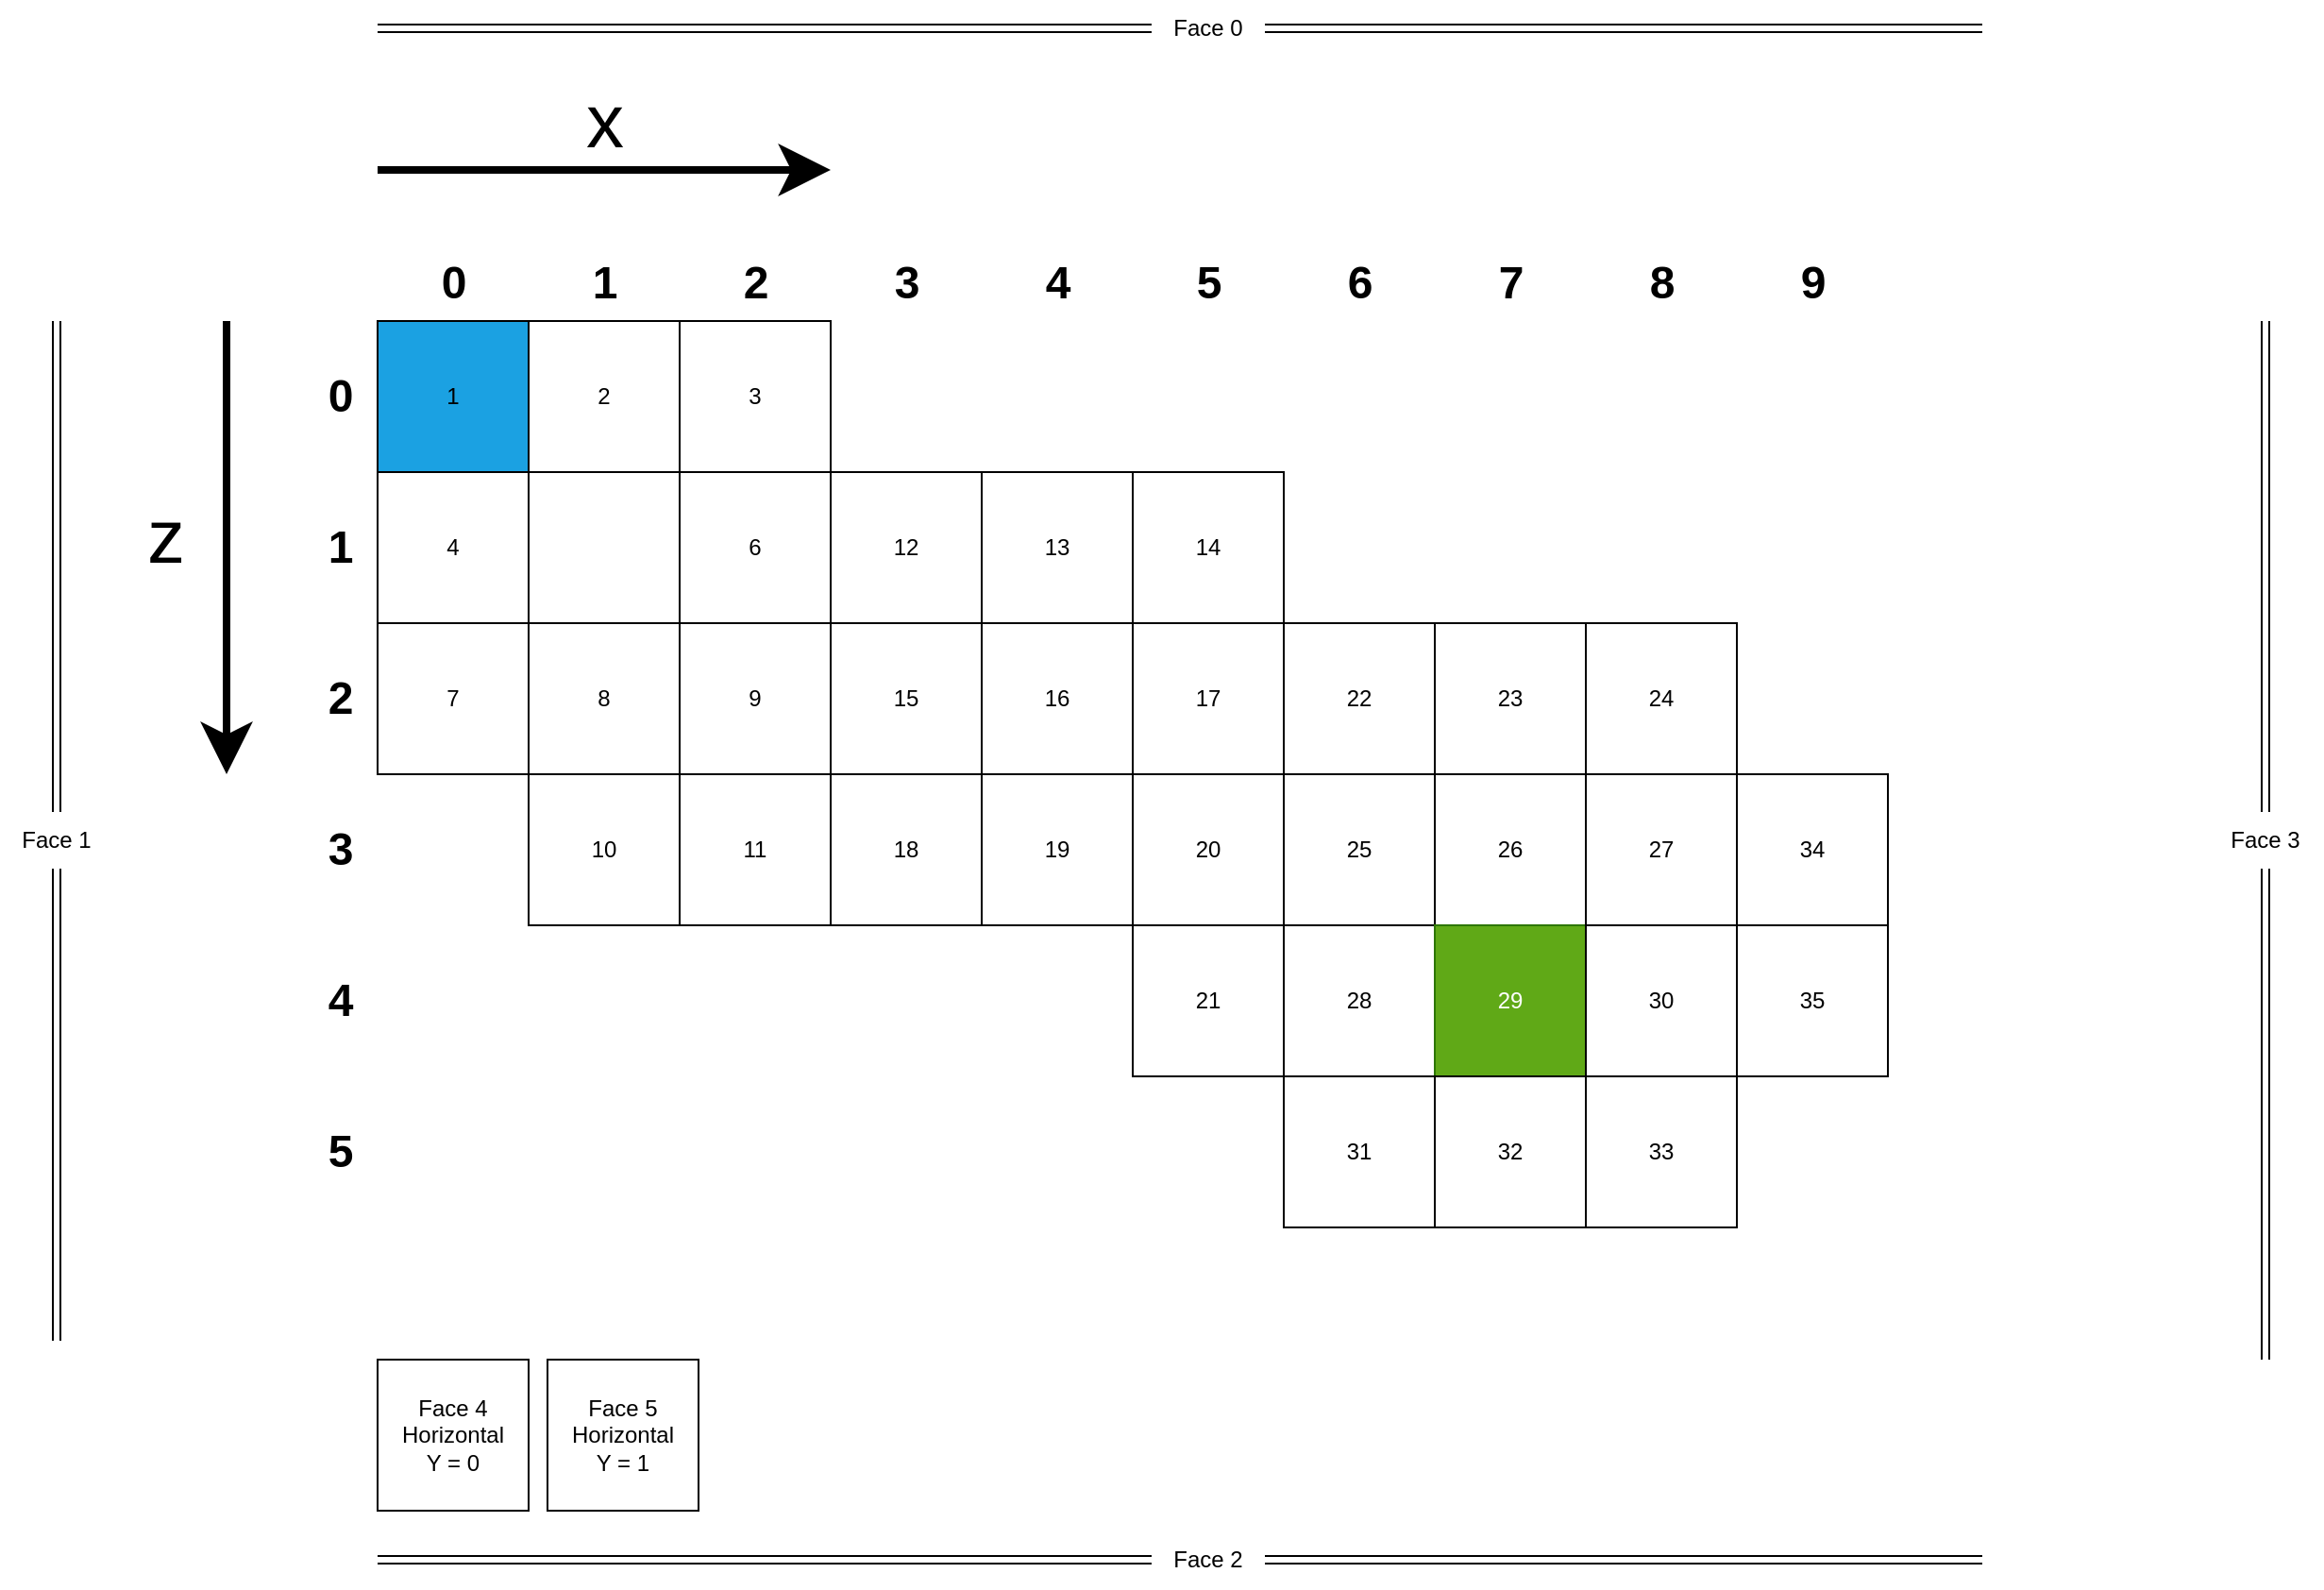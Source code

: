 <mxfile version="20.4.0" type="device"><diagram id="I97K9GL-X5LNBl4li4h3" name="Page-1"><mxGraphModel dx="2325" dy="2009" grid="1" gridSize="10" guides="1" tooltips="1" connect="1" arrows="1" fold="1" page="1" pageScale="1" pageWidth="850" pageHeight="1100" math="0" shadow="0"><root><mxCell id="fGo5BGHZR61irD_IgUa--0"/><mxCell id="fGo5BGHZR61irD_IgUa--1" parent="fGo5BGHZR61irD_IgUa--0"/><mxCell id="LhtXzuaKIRVrjYkoZEE0-0" value="1" style="whiteSpace=wrap;html=1;aspect=fixed;fillColor=#1BA1E2;" parent="fGo5BGHZR61irD_IgUa--1" vertex="1"><mxGeometry width="80" height="80" as="geometry"/></mxCell><mxCell id="LhtXzuaKIRVrjYkoZEE0-1" value="2" style="whiteSpace=wrap;html=1;aspect=fixed;" parent="fGo5BGHZR61irD_IgUa--1" vertex="1"><mxGeometry x="80" width="80" height="80" as="geometry"/></mxCell><mxCell id="LhtXzuaKIRVrjYkoZEE0-2" value="3" style="whiteSpace=wrap;html=1;aspect=fixed;" parent="fGo5BGHZR61irD_IgUa--1" vertex="1"><mxGeometry x="160" width="80" height="80" as="geometry"/></mxCell><mxCell id="LhtXzuaKIRVrjYkoZEE0-3" value="4" style="whiteSpace=wrap;html=1;aspect=fixed;" parent="fGo5BGHZR61irD_IgUa--1" vertex="1"><mxGeometry y="80" width="80" height="80" as="geometry"/></mxCell><mxCell id="LhtXzuaKIRVrjYkoZEE0-4" value="5" style="whiteSpace=wrap;html=1;aspect=fixed;fontColor=#ffffff;" parent="fGo5BGHZR61irD_IgUa--1" vertex="1"><mxGeometry x="80" y="80" width="80" height="80" as="geometry"/></mxCell><mxCell id="LhtXzuaKIRVrjYkoZEE0-5" value="6" style="whiteSpace=wrap;html=1;aspect=fixed;" parent="fGo5BGHZR61irD_IgUa--1" vertex="1"><mxGeometry x="160" y="80" width="80" height="80" as="geometry"/></mxCell><mxCell id="LhtXzuaKIRVrjYkoZEE0-6" value="7" style="whiteSpace=wrap;html=1;aspect=fixed;" parent="fGo5BGHZR61irD_IgUa--1" vertex="1"><mxGeometry y="160" width="80" height="80" as="geometry"/></mxCell><mxCell id="LhtXzuaKIRVrjYkoZEE0-7" value="8" style="whiteSpace=wrap;html=1;aspect=fixed;" parent="fGo5BGHZR61irD_IgUa--1" vertex="1"><mxGeometry x="80" y="160" width="80" height="80" as="geometry"/></mxCell><mxCell id="LhtXzuaKIRVrjYkoZEE0-8" value="9" style="whiteSpace=wrap;html=1;aspect=fixed;" parent="fGo5BGHZR61irD_IgUa--1" vertex="1"><mxGeometry x="160" y="160" width="80" height="80" as="geometry"/></mxCell><mxCell id="LhtXzuaKIRVrjYkoZEE0-9" value="10" style="whiteSpace=wrap;html=1;aspect=fixed;" parent="fGo5BGHZR61irD_IgUa--1" vertex="1"><mxGeometry x="80" y="240" width="80" height="80" as="geometry"/></mxCell><mxCell id="LhtXzuaKIRVrjYkoZEE0-10" value="11" style="whiteSpace=wrap;html=1;aspect=fixed;" parent="fGo5BGHZR61irD_IgUa--1" vertex="1"><mxGeometry x="160" y="240" width="80" height="80" as="geometry"/></mxCell><mxCell id="LhtXzuaKIRVrjYkoZEE0-11" value="12" style="whiteSpace=wrap;html=1;aspect=fixed;" parent="fGo5BGHZR61irD_IgUa--1" vertex="1"><mxGeometry x="240" y="80" width="80" height="80" as="geometry"/></mxCell><mxCell id="LhtXzuaKIRVrjYkoZEE0-12" value="13" style="whiteSpace=wrap;html=1;aspect=fixed;" parent="fGo5BGHZR61irD_IgUa--1" vertex="1"><mxGeometry x="320" y="80" width="80" height="80" as="geometry"/></mxCell><mxCell id="LhtXzuaKIRVrjYkoZEE0-13" value="14" style="whiteSpace=wrap;html=1;aspect=fixed;" parent="fGo5BGHZR61irD_IgUa--1" vertex="1"><mxGeometry x="400" y="80" width="80" height="80" as="geometry"/></mxCell><mxCell id="LhtXzuaKIRVrjYkoZEE0-14" value="15" style="whiteSpace=wrap;html=1;aspect=fixed;" parent="fGo5BGHZR61irD_IgUa--1" vertex="1"><mxGeometry x="240" y="160" width="80" height="80" as="geometry"/></mxCell><mxCell id="LhtXzuaKIRVrjYkoZEE0-15" value="16" style="whiteSpace=wrap;html=1;aspect=fixed;" parent="fGo5BGHZR61irD_IgUa--1" vertex="1"><mxGeometry x="320" y="160" width="80" height="80" as="geometry"/></mxCell><mxCell id="LhtXzuaKIRVrjYkoZEE0-16" value="17" style="whiteSpace=wrap;html=1;aspect=fixed;" parent="fGo5BGHZR61irD_IgUa--1" vertex="1"><mxGeometry x="400" y="160" width="80" height="80" as="geometry"/></mxCell><mxCell id="LhtXzuaKIRVrjYkoZEE0-17" value="18" style="whiteSpace=wrap;html=1;aspect=fixed;" parent="fGo5BGHZR61irD_IgUa--1" vertex="1"><mxGeometry x="240" y="240" width="80" height="80" as="geometry"/></mxCell><mxCell id="LhtXzuaKIRVrjYkoZEE0-18" value="19" style="whiteSpace=wrap;html=1;aspect=fixed;" parent="fGo5BGHZR61irD_IgUa--1" vertex="1"><mxGeometry x="320" y="240" width="80" height="80" as="geometry"/></mxCell><mxCell id="LhtXzuaKIRVrjYkoZEE0-19" value="20" style="whiteSpace=wrap;html=1;aspect=fixed;" parent="fGo5BGHZR61irD_IgUa--1" vertex="1"><mxGeometry x="400" y="240" width="80" height="80" as="geometry"/></mxCell><mxCell id="LhtXzuaKIRVrjYkoZEE0-20" value="21" style="whiteSpace=wrap;html=1;aspect=fixed;" parent="fGo5BGHZR61irD_IgUa--1" vertex="1"><mxGeometry x="400" y="320" width="80" height="80" as="geometry"/></mxCell><mxCell id="LhtXzuaKIRVrjYkoZEE0-21" value="22" style="whiteSpace=wrap;html=1;aspect=fixed;" parent="fGo5BGHZR61irD_IgUa--1" vertex="1"><mxGeometry x="480" y="160" width="80" height="80" as="geometry"/></mxCell><mxCell id="LhtXzuaKIRVrjYkoZEE0-22" value="23" style="whiteSpace=wrap;html=1;aspect=fixed;" parent="fGo5BGHZR61irD_IgUa--1" vertex="1"><mxGeometry x="560" y="160" width="80" height="80" as="geometry"/></mxCell><mxCell id="LhtXzuaKIRVrjYkoZEE0-23" value="24" style="whiteSpace=wrap;html=1;aspect=fixed;" parent="fGo5BGHZR61irD_IgUa--1" vertex="1"><mxGeometry x="640" y="160" width="80" height="80" as="geometry"/></mxCell><mxCell id="LhtXzuaKIRVrjYkoZEE0-24" value="25" style="whiteSpace=wrap;html=1;aspect=fixed;" parent="fGo5BGHZR61irD_IgUa--1" vertex="1"><mxGeometry x="480" y="240" width="80" height="80" as="geometry"/></mxCell><mxCell id="LhtXzuaKIRVrjYkoZEE0-25" value="26" style="whiteSpace=wrap;html=1;aspect=fixed;" parent="fGo5BGHZR61irD_IgUa--1" vertex="1"><mxGeometry x="560" y="240" width="80" height="80" as="geometry"/></mxCell><mxCell id="LhtXzuaKIRVrjYkoZEE0-26" value="27" style="whiteSpace=wrap;html=1;aspect=fixed;" parent="fGo5BGHZR61irD_IgUa--1" vertex="1"><mxGeometry x="640" y="240" width="80" height="80" as="geometry"/></mxCell><mxCell id="LhtXzuaKIRVrjYkoZEE0-27" value="28" style="whiteSpace=wrap;html=1;aspect=fixed;" parent="fGo5BGHZR61irD_IgUa--1" vertex="1"><mxGeometry x="480" y="320" width="80" height="80" as="geometry"/></mxCell><mxCell id="LhtXzuaKIRVrjYkoZEE0-28" value="29" style="whiteSpace=wrap;html=1;aspect=fixed;fillColor=#60a917;fontColor=#ffffff;strokeColor=#2D7600;" parent="fGo5BGHZR61irD_IgUa--1" vertex="1"><mxGeometry x="560" y="320" width="80" height="80" as="geometry"/></mxCell><mxCell id="LhtXzuaKIRVrjYkoZEE0-29" value="30" style="whiteSpace=wrap;html=1;aspect=fixed;" parent="fGo5BGHZR61irD_IgUa--1" vertex="1"><mxGeometry x="640" y="320" width="80" height="80" as="geometry"/></mxCell><mxCell id="LhtXzuaKIRVrjYkoZEE0-30" value="31" style="whiteSpace=wrap;html=1;aspect=fixed;" parent="fGo5BGHZR61irD_IgUa--1" vertex="1"><mxGeometry x="480" y="400" width="80" height="80" as="geometry"/></mxCell><mxCell id="LhtXzuaKIRVrjYkoZEE0-31" value="32" style="whiteSpace=wrap;html=1;aspect=fixed;" parent="fGo5BGHZR61irD_IgUa--1" vertex="1"><mxGeometry x="560" y="400" width="80" height="80" as="geometry"/></mxCell><mxCell id="LhtXzuaKIRVrjYkoZEE0-32" value="33" style="whiteSpace=wrap;html=1;aspect=fixed;" parent="fGo5BGHZR61irD_IgUa--1" vertex="1"><mxGeometry x="640" y="400" width="80" height="80" as="geometry"/></mxCell><mxCell id="LhtXzuaKIRVrjYkoZEE0-33" value="34" style="whiteSpace=wrap;html=1;aspect=fixed;" parent="fGo5BGHZR61irD_IgUa--1" vertex="1"><mxGeometry x="720" y="240" width="80" height="80" as="geometry"/></mxCell><mxCell id="LhtXzuaKIRVrjYkoZEE0-34" value="35" style="whiteSpace=wrap;html=1;aspect=fixed;" parent="fGo5BGHZR61irD_IgUa--1" vertex="1"><mxGeometry x="720" y="320" width="80" height="80" as="geometry"/></mxCell><mxCell id="LhtXzuaKIRVrjYkoZEE0-35" value="&lt;div&gt;0&lt;/div&gt;" style="text;strokeColor=none;fillColor=none;html=1;fontSize=24;fontStyle=1;verticalAlign=middle;align=center;" parent="fGo5BGHZR61irD_IgUa--1" vertex="1"><mxGeometry y="-40" width="80" height="40" as="geometry"/></mxCell><mxCell id="LhtXzuaKIRVrjYkoZEE0-36" value="1" style="text;strokeColor=none;fillColor=none;html=1;fontSize=24;fontStyle=1;verticalAlign=middle;align=center;" parent="fGo5BGHZR61irD_IgUa--1" vertex="1"><mxGeometry x="80" y="-40" width="80" height="40" as="geometry"/></mxCell><mxCell id="LhtXzuaKIRVrjYkoZEE0-37" value="2" style="text;strokeColor=none;fillColor=none;html=1;fontSize=24;fontStyle=1;verticalAlign=middle;align=center;" parent="fGo5BGHZR61irD_IgUa--1" vertex="1"><mxGeometry x="160" y="-40" width="80" height="40" as="geometry"/></mxCell><mxCell id="LhtXzuaKIRVrjYkoZEE0-38" value="3" style="text;strokeColor=none;fillColor=none;html=1;fontSize=24;fontStyle=1;verticalAlign=middle;align=center;" parent="fGo5BGHZR61irD_IgUa--1" vertex="1"><mxGeometry x="240" y="-40" width="80" height="40" as="geometry"/></mxCell><mxCell id="LhtXzuaKIRVrjYkoZEE0-39" value="4" style="text;strokeColor=none;fillColor=none;html=1;fontSize=24;fontStyle=1;verticalAlign=middle;align=center;" parent="fGo5BGHZR61irD_IgUa--1" vertex="1"><mxGeometry x="320" y="-40" width="80" height="40" as="geometry"/></mxCell><mxCell id="LhtXzuaKIRVrjYkoZEE0-40" value="5" style="text;strokeColor=none;fillColor=none;html=1;fontSize=24;fontStyle=1;verticalAlign=middle;align=center;" parent="fGo5BGHZR61irD_IgUa--1" vertex="1"><mxGeometry x="400" y="-40" width="80" height="40" as="geometry"/></mxCell><mxCell id="LhtXzuaKIRVrjYkoZEE0-41" value="6" style="text;strokeColor=none;fillColor=none;html=1;fontSize=24;fontStyle=1;verticalAlign=middle;align=center;" parent="fGo5BGHZR61irD_IgUa--1" vertex="1"><mxGeometry x="480" y="-40" width="80" height="40" as="geometry"/></mxCell><mxCell id="LhtXzuaKIRVrjYkoZEE0-42" value="7" style="text;strokeColor=none;fillColor=none;html=1;fontSize=24;fontStyle=1;verticalAlign=middle;align=center;" parent="fGo5BGHZR61irD_IgUa--1" vertex="1"><mxGeometry x="560" y="-40" width="80" height="40" as="geometry"/></mxCell><mxCell id="LhtXzuaKIRVrjYkoZEE0-43" value="8" style="text;strokeColor=none;fillColor=none;html=1;fontSize=24;fontStyle=1;verticalAlign=middle;align=center;" parent="fGo5BGHZR61irD_IgUa--1" vertex="1"><mxGeometry x="640" y="-40" width="80" height="40" as="geometry"/></mxCell><mxCell id="LhtXzuaKIRVrjYkoZEE0-44" value="9" style="text;strokeColor=none;fillColor=none;html=1;fontSize=24;fontStyle=1;verticalAlign=middle;align=center;" parent="fGo5BGHZR61irD_IgUa--1" vertex="1"><mxGeometry x="720" y="-40" width="80" height="40" as="geometry"/></mxCell><mxCell id="LhtXzuaKIRVrjYkoZEE0-45" value="&lt;div&gt;0&lt;/div&gt;" style="text;strokeColor=none;fillColor=none;html=1;fontSize=24;fontStyle=1;verticalAlign=middle;align=center;" parent="fGo5BGHZR61irD_IgUa--1" vertex="1"><mxGeometry x="-40" width="40" height="80" as="geometry"/></mxCell><mxCell id="LhtXzuaKIRVrjYkoZEE0-46" value="1" style="text;strokeColor=none;fillColor=none;html=1;fontSize=24;fontStyle=1;verticalAlign=middle;align=center;" parent="fGo5BGHZR61irD_IgUa--1" vertex="1"><mxGeometry x="-40" y="80" width="40" height="80" as="geometry"/></mxCell><mxCell id="LhtXzuaKIRVrjYkoZEE0-47" value="2" style="text;strokeColor=none;fillColor=none;html=1;fontSize=24;fontStyle=1;verticalAlign=middle;align=center;" parent="fGo5BGHZR61irD_IgUa--1" vertex="1"><mxGeometry x="-40" y="160" width="40" height="80" as="geometry"/></mxCell><mxCell id="LhtXzuaKIRVrjYkoZEE0-48" value="3" style="text;strokeColor=none;fillColor=none;html=1;fontSize=24;fontStyle=1;verticalAlign=middle;align=center;" parent="fGo5BGHZR61irD_IgUa--1" vertex="1"><mxGeometry x="-40" y="240" width="40" height="80" as="geometry"/></mxCell><mxCell id="LhtXzuaKIRVrjYkoZEE0-49" value="4" style="text;strokeColor=none;fillColor=none;html=1;fontSize=24;fontStyle=1;verticalAlign=middle;align=center;" parent="fGo5BGHZR61irD_IgUa--1" vertex="1"><mxGeometry x="-40" y="320" width="40" height="80" as="geometry"/></mxCell><mxCell id="LhtXzuaKIRVrjYkoZEE0-50" value="5" style="text;strokeColor=none;fillColor=none;html=1;fontSize=24;fontStyle=1;verticalAlign=middle;align=center;" parent="fGo5BGHZR61irD_IgUa--1" vertex="1"><mxGeometry x="-40" y="400" width="40" height="80" as="geometry"/></mxCell><mxCell id="LhtXzuaKIRVrjYkoZEE0-52" value="&lt;font style=&quot;font-size: 40px;&quot;&gt;x&lt;/font&gt;" style="endArrow=classic;html=1;rounded=0;endSize=15;startSize=15;strokeWidth=4;verticalAlign=bottom;labelBackgroundColor=none;" parent="fGo5BGHZR61irD_IgUa--1" edge="1"><mxGeometry width="50" height="50" relative="1" as="geometry"><mxPoint y="-80" as="sourcePoint"/><mxPoint x="240" y="-80" as="targetPoint"/></mxGeometry></mxCell><mxCell id="LhtXzuaKIRVrjYkoZEE0-53" value="&lt;div style=&quot;font-size: 40px;&quot;&gt;&lt;font style=&quot;font-size: 40px;&quot;&gt;z&lt;/font&gt;&lt;/div&gt;&lt;div&gt;&lt;br&gt;&lt;/div&gt;" style="endArrow=classic;html=1;rounded=0;endSize=15;startSize=15;strokeWidth=4;verticalAlign=middle;horizontal=1;labelBackgroundColor=none;labelPosition=left;verticalLabelPosition=middle;align=right;spacingRight=21;" parent="fGo5BGHZR61irD_IgUa--1" edge="1"><mxGeometry width="50" height="50" relative="1" as="geometry"><mxPoint x="-80" as="sourcePoint"/><mxPoint x="-80" y="240" as="targetPoint"/></mxGeometry></mxCell><mxCell id="4FSO0NzMRKXwstDBVmOu-1" style="edgeStyle=orthogonalEdgeStyle;rounded=0;orthogonalLoop=1;jettySize=auto;html=1;shape=link;" edge="1" parent="fGo5BGHZR61irD_IgUa--1" source="4FSO0NzMRKXwstDBVmOu-0"><mxGeometry relative="1" as="geometry"><mxPoint x="850" y="-155" as="targetPoint"/></mxGeometry></mxCell><mxCell id="4FSO0NzMRKXwstDBVmOu-2" style="edgeStyle=orthogonalEdgeStyle;rounded=0;orthogonalLoop=1;jettySize=auto;html=1;shape=link;" edge="1" parent="fGo5BGHZR61irD_IgUa--1" source="4FSO0NzMRKXwstDBVmOu-0"><mxGeometry relative="1" as="geometry"><mxPoint y="-155" as="targetPoint"/></mxGeometry></mxCell><mxCell id="4FSO0NzMRKXwstDBVmOu-0" value="Face 0" style="text;html=1;strokeColor=none;fillColor=none;align=center;verticalAlign=middle;whiteSpace=wrap;rounded=0;" vertex="1" parent="fGo5BGHZR61irD_IgUa--1"><mxGeometry x="410" y="-170" width="60" height="30" as="geometry"/></mxCell><mxCell id="4FSO0NzMRKXwstDBVmOu-4" style="edgeStyle=orthogonalEdgeStyle;rounded=0;orthogonalLoop=1;jettySize=auto;html=1;shape=link;" edge="1" parent="fGo5BGHZR61irD_IgUa--1" source="4FSO0NzMRKXwstDBVmOu-3"><mxGeometry relative="1" as="geometry"><mxPoint x="-170" as="targetPoint"/></mxGeometry></mxCell><mxCell id="4FSO0NzMRKXwstDBVmOu-5" style="edgeStyle=orthogonalEdgeStyle;rounded=0;orthogonalLoop=1;jettySize=auto;html=1;shape=link;" edge="1" parent="fGo5BGHZR61irD_IgUa--1" source="4FSO0NzMRKXwstDBVmOu-3"><mxGeometry relative="1" as="geometry"><mxPoint x="-170" y="540" as="targetPoint"/></mxGeometry></mxCell><mxCell id="4FSO0NzMRKXwstDBVmOu-3" value="Face 1" style="text;html=1;strokeColor=none;fillColor=none;align=center;verticalAlign=middle;whiteSpace=wrap;rounded=0;" vertex="1" parent="fGo5BGHZR61irD_IgUa--1"><mxGeometry x="-200" y="260" width="60" height="30" as="geometry"/></mxCell><mxCell id="4FSO0NzMRKXwstDBVmOu-7" style="edgeStyle=orthogonalEdgeStyle;shape=link;rounded=0;orthogonalLoop=1;jettySize=auto;html=1;" edge="1" parent="fGo5BGHZR61irD_IgUa--1" source="4FSO0NzMRKXwstDBVmOu-6"><mxGeometry relative="1" as="geometry"><mxPoint y="656" as="targetPoint"/></mxGeometry></mxCell><mxCell id="4FSO0NzMRKXwstDBVmOu-8" style="edgeStyle=orthogonalEdgeStyle;shape=link;rounded=0;orthogonalLoop=1;jettySize=auto;html=1;" edge="1" parent="fGo5BGHZR61irD_IgUa--1" source="4FSO0NzMRKXwstDBVmOu-6"><mxGeometry relative="1" as="geometry"><mxPoint x="850" y="656" as="targetPoint"/></mxGeometry></mxCell><mxCell id="4FSO0NzMRKXwstDBVmOu-6" value="Face 2" style="text;html=1;strokeColor=none;fillColor=none;align=center;verticalAlign=middle;whiteSpace=wrap;rounded=0;" vertex="1" parent="fGo5BGHZR61irD_IgUa--1"><mxGeometry x="410" y="641" width="60" height="30" as="geometry"/></mxCell><mxCell id="4FSO0NzMRKXwstDBVmOu-10" style="edgeStyle=orthogonalEdgeStyle;shape=link;rounded=0;orthogonalLoop=1;jettySize=auto;html=1;" edge="1" parent="fGo5BGHZR61irD_IgUa--1" source="4FSO0NzMRKXwstDBVmOu-9"><mxGeometry relative="1" as="geometry"><mxPoint x="1000" as="targetPoint"/></mxGeometry></mxCell><mxCell id="4FSO0NzMRKXwstDBVmOu-11" style="edgeStyle=orthogonalEdgeStyle;shape=link;rounded=0;orthogonalLoop=1;jettySize=auto;html=1;" edge="1" parent="fGo5BGHZR61irD_IgUa--1" source="4FSO0NzMRKXwstDBVmOu-9"><mxGeometry relative="1" as="geometry"><mxPoint x="1000" y="550" as="targetPoint"/></mxGeometry></mxCell><mxCell id="4FSO0NzMRKXwstDBVmOu-9" value="Face 3" style="text;html=1;strokeColor=none;fillColor=none;align=center;verticalAlign=middle;whiteSpace=wrap;rounded=0;" vertex="1" parent="fGo5BGHZR61irD_IgUa--1"><mxGeometry x="970" y="260" width="60" height="30" as="geometry"/></mxCell><mxCell id="4FSO0NzMRKXwstDBVmOu-12" value="&lt;div&gt;Face 4&lt;br&gt;&lt;/div&gt;Horizontal&lt;br&gt;Y = 0" style="whiteSpace=wrap;html=1;aspect=fixed;" vertex="1" parent="fGo5BGHZR61irD_IgUa--1"><mxGeometry y="550" width="80" height="80" as="geometry"/></mxCell><mxCell id="4FSO0NzMRKXwstDBVmOu-14" value="&lt;div&gt;Face 5&lt;br&gt;&lt;/div&gt;Horizontal&lt;br&gt;Y = 1" style="whiteSpace=wrap;html=1;aspect=fixed;" vertex="1" parent="fGo5BGHZR61irD_IgUa--1"><mxGeometry x="90" y="550" width="80" height="80" as="geometry"/></mxCell></root></mxGraphModel></diagram></mxfile>